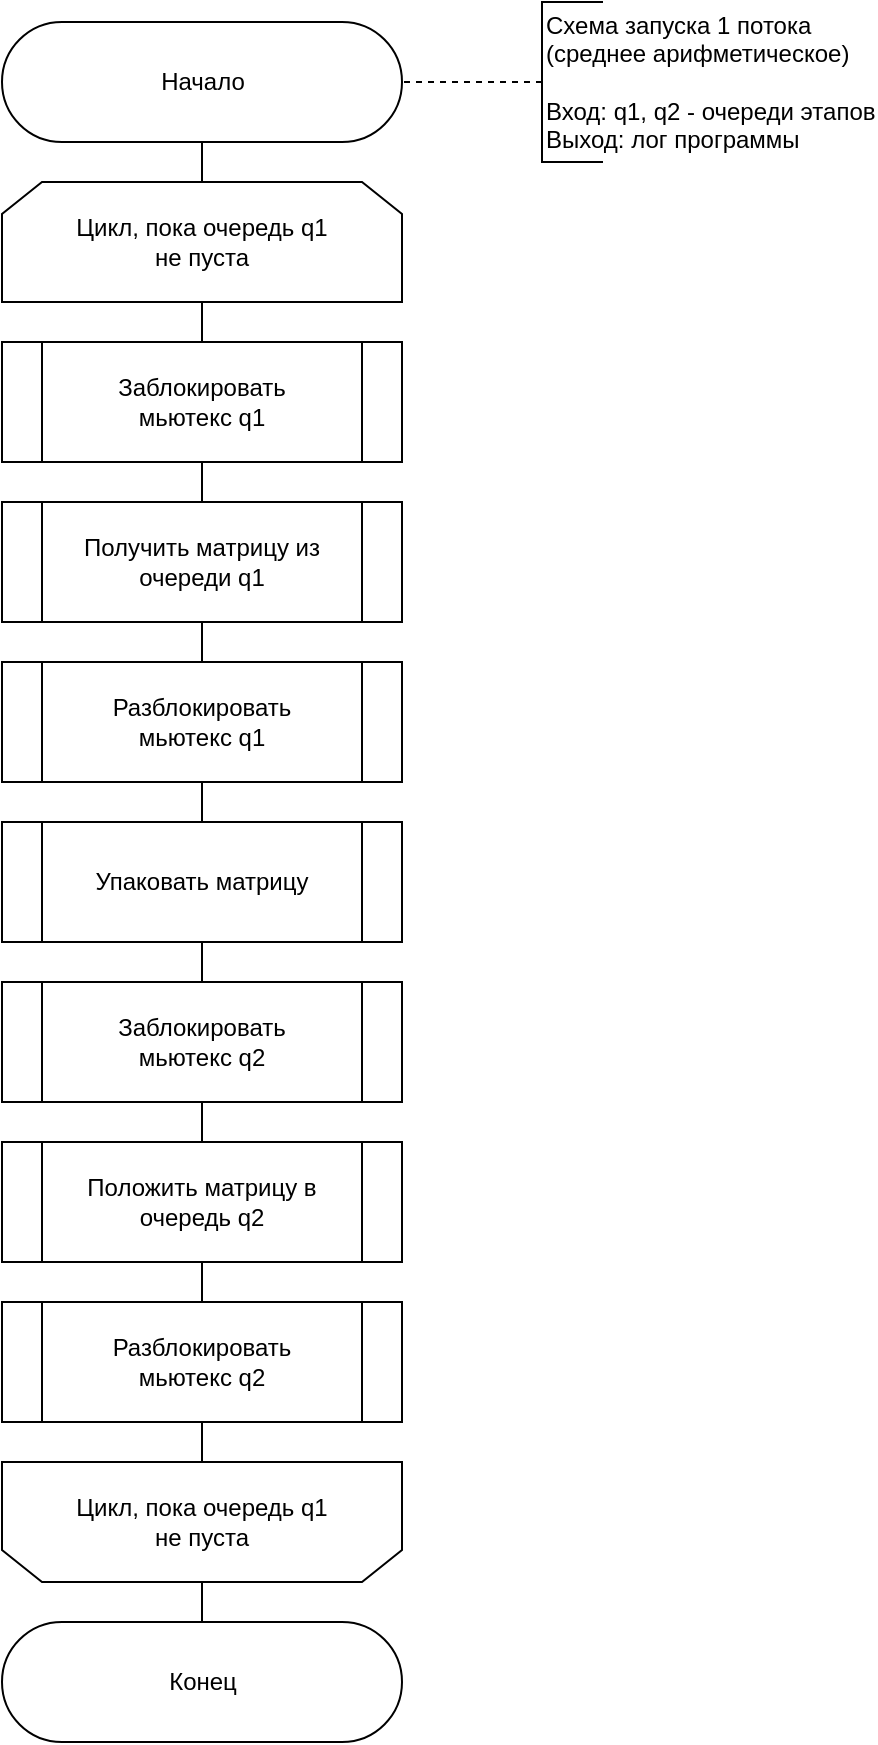 <mxfile version="22.0.3" type="device">
  <diagram id="QM2p47kPDZQZnexqTIiv" name="Страница 1">
    <mxGraphModel dx="1434" dy="832" grid="1" gridSize="10" guides="1" tooltips="1" connect="1" arrows="1" fold="1" page="1" pageScale="1" pageWidth="1654" pageHeight="2336" math="0" shadow="0">
      <root>
        <mxCell id="0" />
        <mxCell id="1" parent="0" />
        <mxCell id="29" style="edgeStyle=none;html=1;exitX=0.5;exitY=0.5;exitDx=0;exitDy=30;exitPerimeter=0;entryX=0.5;entryY=0;entryDx=0;entryDy=0;endArrow=none;endFill=0;" parent="1" source="3" edge="1">
          <mxGeometry relative="1" as="geometry">
            <mxPoint x="960" y="200" as="targetPoint" />
          </mxGeometry>
        </mxCell>
        <mxCell id="3" value="Начало" style="html=1;dashed=0;whitespace=wrap;shape=mxgraph.dfd.start" parent="1" vertex="1">
          <mxGeometry x="860" y="120" width="200" height="60" as="geometry" />
        </mxCell>
        <mxCell id="6" value="" style="edgeStyle=orthogonalEdgeStyle;rounded=0;orthogonalLoop=1;jettySize=auto;html=1;endArrow=none;endFill=0;dashed=1;" parent="1" source="7" target="3" edge="1">
          <mxGeometry relative="1" as="geometry" />
        </mxCell>
        <mxCell id="7" value="Схема запуска 1 потока&lt;br&gt;(среднее арифметическое)&lt;br&gt;&lt;br&gt;Вход: q1, q2 - очереди этапов&lt;br&gt;Выход: лог программы" style="html=1;dashed=0;whitespace=wrap;shape=partialRectangle;right=0;align=left;" parent="1" vertex="1">
          <mxGeometry x="1130" y="110" width="30" height="80" as="geometry" />
        </mxCell>
        <mxCell id="25" style="edgeStyle=none;html=1;exitX=0.5;exitY=1;exitDx=0;exitDy=0;entryX=0.5;entryY=0;entryDx=0;entryDy=0;endArrow=none;endFill=0;" parent="1" source="21" edge="1">
          <mxGeometry relative="1" as="geometry">
            <mxPoint x="960" y="280" as="targetPoint" />
          </mxGeometry>
        </mxCell>
        <mxCell id="21" value="Цикл, пока очередь q1&lt;br&gt;не пуста" style="shape=loopLimit;whiteSpace=wrap;html=1;direction=east" parent="1" vertex="1">
          <mxGeometry x="860" y="200" width="200" height="60" as="geometry" />
        </mxCell>
        <mxCell id="81" style="edgeStyle=none;html=1;exitX=0.5;exitY=0;exitDx=0;exitDy=0;entryX=0.5;entryY=0.5;entryDx=0;entryDy=-30;entryPerimeter=0;endArrow=none;endFill=0;" parent="1" source="31" target="45" edge="1">
          <mxGeometry relative="1" as="geometry" />
        </mxCell>
        <mxCell id="31" value="Цикл, пока очередь q1&lt;br&gt;не пуста" style="shape=loopLimit;whiteSpace=wrap;html=1;strokeWidth=1;direction=west;" parent="1" vertex="1">
          <mxGeometry x="860" y="840" width="200" height="60" as="geometry" />
        </mxCell>
        <mxCell id="45" value="Конец" style="html=1;dashed=0;whitespace=wrap;shape=mxgraph.dfd.start" parent="1" vertex="1">
          <mxGeometry x="860" y="920" width="200" height="60" as="geometry" />
        </mxCell>
        <mxCell id="57" style="edgeStyle=none;html=1;exitX=0.5;exitY=1;exitDx=0;exitDy=0;entryX=0.5;entryY=0;entryDx=0;entryDy=0;endArrow=none;endFill=0;" parent="1" source="47" target="51" edge="1">
          <mxGeometry relative="1" as="geometry" />
        </mxCell>
        <mxCell id="47" value="Заблокировать&lt;br&gt;мьютекс q1" style="shape=process;whiteSpace=wrap;html=1;backgroundOutline=1;" parent="1" vertex="1">
          <mxGeometry x="860" y="280" width="200" height="60" as="geometry" />
        </mxCell>
        <mxCell id="58" style="edgeStyle=none;html=1;exitX=0.5;exitY=1;exitDx=0;exitDy=0;entryX=0.5;entryY=0;entryDx=0;entryDy=0;endArrow=none;endFill=0;" parent="1" source="51" target="52" edge="1">
          <mxGeometry relative="1" as="geometry" />
        </mxCell>
        <mxCell id="51" value="Получить матрицу из&lt;br&gt;очереди q1" style="shape=process;whiteSpace=wrap;html=1;backgroundOutline=1;" parent="1" vertex="1">
          <mxGeometry x="860" y="360" width="200" height="60" as="geometry" />
        </mxCell>
        <mxCell id="59" style="edgeStyle=none;html=1;exitX=0.5;exitY=1;exitDx=0;exitDy=0;entryX=0.5;entryY=0;entryDx=0;entryDy=0;endArrow=none;endFill=0;" parent="1" source="52" target="55" edge="1">
          <mxGeometry relative="1" as="geometry" />
        </mxCell>
        <mxCell id="52" value="Разблокировать&lt;br&gt;мьютекс q1" style="shape=process;whiteSpace=wrap;html=1;backgroundOutline=1;" parent="1" vertex="1">
          <mxGeometry x="860" y="440" width="200" height="60" as="geometry" />
        </mxCell>
        <mxCell id="82" style="edgeStyle=none;html=1;exitX=0.5;exitY=1;exitDx=0;exitDy=0;entryX=0.5;entryY=0;entryDx=0;entryDy=0;endArrow=none;endFill=0;" parent="1" source="55" target="75" edge="1">
          <mxGeometry relative="1" as="geometry" />
        </mxCell>
        <mxCell id="55" value="Упаковать матрицу" style="shape=process;whiteSpace=wrap;html=1;backgroundOutline=1;" parent="1" vertex="1">
          <mxGeometry x="860" y="520" width="200" height="60" as="geometry" />
        </mxCell>
        <mxCell id="74" style="edgeStyle=none;html=1;exitX=0.5;exitY=1;exitDx=0;exitDy=0;entryX=0.5;entryY=0;entryDx=0;entryDy=0;endArrow=none;endFill=0;" parent="1" source="75" target="77" edge="1">
          <mxGeometry relative="1" as="geometry" />
        </mxCell>
        <mxCell id="75" value="Заблокировать&lt;br&gt;мьютекс q2" style="shape=process;whiteSpace=wrap;html=1;backgroundOutline=1;" parent="1" vertex="1">
          <mxGeometry x="860" y="600" width="200" height="60" as="geometry" />
        </mxCell>
        <mxCell id="76" style="edgeStyle=none;html=1;exitX=0.5;exitY=1;exitDx=0;exitDy=0;entryX=0.5;entryY=0;entryDx=0;entryDy=0;endArrow=none;endFill=0;" parent="1" source="77" target="78" edge="1">
          <mxGeometry relative="1" as="geometry" />
        </mxCell>
        <mxCell id="77" value="Положить матрицу в&lt;br&gt;очередь q2" style="shape=process;whiteSpace=wrap;html=1;backgroundOutline=1;" parent="1" vertex="1">
          <mxGeometry x="860" y="680" width="200" height="60" as="geometry" />
        </mxCell>
        <mxCell id="78" value="Разблокировать&lt;br&gt;мьютекс q2" style="shape=process;whiteSpace=wrap;html=1;backgroundOutline=1;" parent="1" vertex="1">
          <mxGeometry x="860" y="760" width="200" height="60" as="geometry" />
        </mxCell>
        <mxCell id="80" style="edgeStyle=none;html=1;exitX=0.5;exitY=1;exitDx=0;exitDy=0;entryX=0.5;entryY=0;entryDx=0;entryDy=0;endArrow=none;endFill=0;" parent="1" source="78" edge="1">
          <mxGeometry relative="1" as="geometry">
            <mxPoint x="960" y="840" as="targetPoint" />
          </mxGeometry>
        </mxCell>
      </root>
    </mxGraphModel>
  </diagram>
</mxfile>
